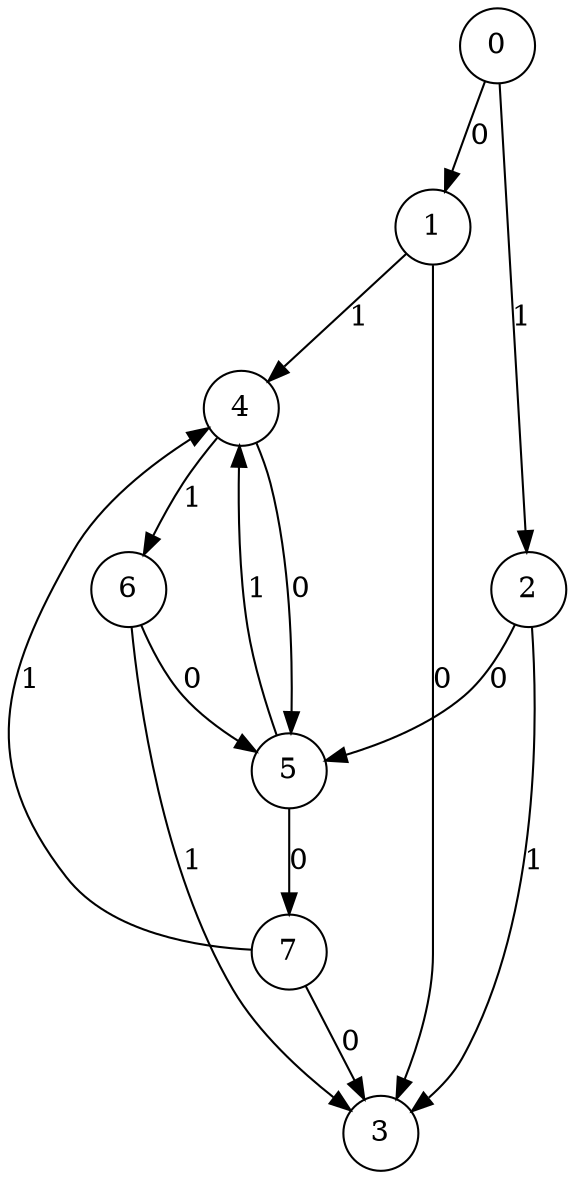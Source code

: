 digraph G{
0 [shape="circle"label="0"];
0->1 [label="0 "];
0->2 [label="1 "];
1 [shape="circle"label="1"];
1->3 [label="0 "];
1->4 [label="1 "];
2 [shape="circle"label="2"];
2->5 [label="0 "];
2->3 [label="1 "];
3 [shape="circle"label="3"];
4 [shape="circle"label="4"];
4->5 [label="0 "];
4->6 [label="1 "];
5 [shape="circle"label="5"];
5->7 [label="0 "];
5->4 [label="1 "];
6 [shape="circle"label="6"];
6->5 [label="0 "];
6->3 [label="1 "];
7 [shape="circle"label="7"];
7->3 [label="0 "];
7->4 [label="1 "];
}
